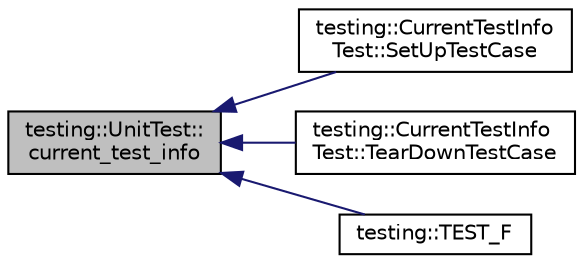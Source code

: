 digraph "testing::UnitTest::current_test_info"
{
  edge [fontname="Helvetica",fontsize="10",labelfontname="Helvetica",labelfontsize="10"];
  node [fontname="Helvetica",fontsize="10",shape=record];
  rankdir="LR";
  Node30 [label="testing::UnitTest::\lcurrent_test_info",height=0.2,width=0.4,color="black", fillcolor="grey75", style="filled", fontcolor="black"];
  Node30 -> Node31 [dir="back",color="midnightblue",fontsize="10",style="solid",fontname="Helvetica"];
  Node31 [label="testing::CurrentTestInfo\lTest::SetUpTestCase",height=0.2,width=0.4,color="black", fillcolor="white", style="filled",URL="$dc/d04/classtesting_1_1_current_test_info_test.html#a61bad7ce29923afd464daf9684b6269e"];
  Node30 -> Node32 [dir="back",color="midnightblue",fontsize="10",style="solid",fontname="Helvetica"];
  Node32 [label="testing::CurrentTestInfo\lTest::TearDownTestCase",height=0.2,width=0.4,color="black", fillcolor="white", style="filled",URL="$dc/d04/classtesting_1_1_current_test_info_test.html#a9a80a5a3e6e70c619870c2ae9df892a6"];
  Node30 -> Node33 [dir="back",color="midnightblue",fontsize="10",style="solid",fontname="Helvetica"];
  Node33 [label="testing::TEST_F",height=0.2,width=0.4,color="black", fillcolor="white", style="filled",URL="$d0/d75/namespacetesting.html#a1e55a3ca18d877e1e83ce0ed9e7b5c79"];
}
